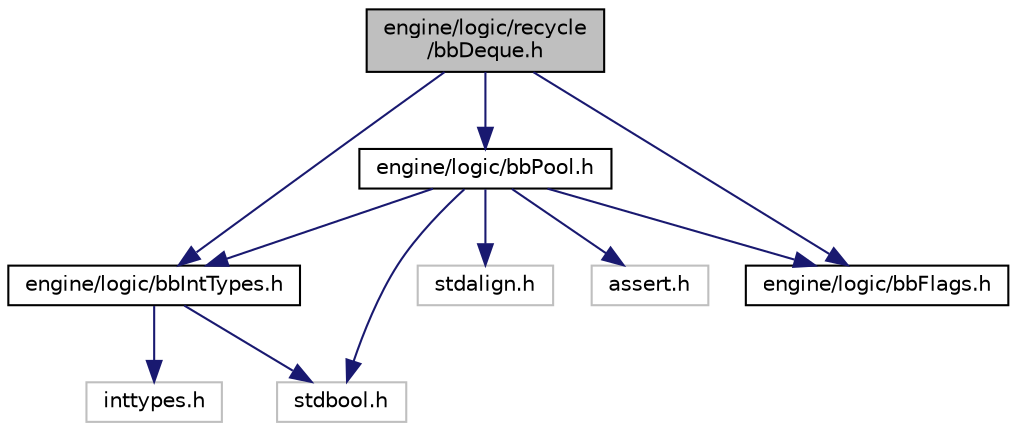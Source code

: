 digraph "engine/logic/recycle/bbDeque.h"
{
 // LATEX_PDF_SIZE
  edge [fontname="Helvetica",fontsize="10",labelfontname="Helvetica",labelfontsize="10"];
  node [fontname="Helvetica",fontsize="10",shape=record];
  Node1 [label="engine/logic/recycle\l/bbDeque.h",height=0.2,width=0.4,color="black", fillcolor="grey75", style="filled", fontcolor="black",tooltip="A deque is a linked list where elements can be pushed and popped from each end The deque is used to i..."];
  Node1 -> Node2 [color="midnightblue",fontsize="10",style="solid",fontname="Helvetica"];
  Node2 [label="engine/logic/bbIntTypes.h",height=0.2,width=0.4,color="black", fillcolor="white", style="filled",URL="$engine_2logic_2bbIntTypes_8h.html",tooltip=" "];
  Node2 -> Node3 [color="midnightblue",fontsize="10",style="solid",fontname="Helvetica"];
  Node3 [label="inttypes.h",height=0.2,width=0.4,color="grey75", fillcolor="white", style="filled",tooltip=" "];
  Node2 -> Node4 [color="midnightblue",fontsize="10",style="solid",fontname="Helvetica"];
  Node4 [label="stdbool.h",height=0.2,width=0.4,color="grey75", fillcolor="white", style="filled",tooltip=" "];
  Node1 -> Node5 [color="midnightblue",fontsize="10",style="solid",fontname="Helvetica"];
  Node5 [label="engine/logic/bbFlags.h",height=0.2,width=0.4,color="black", fillcolor="white", style="filled",URL="$engine_2logic_2bbFlags_8h.html",tooltip=" "];
  Node1 -> Node6 [color="midnightblue",fontsize="10",style="solid",fontname="Helvetica"];
  Node6 [label="engine/logic/bbPool.h",height=0.2,width=0.4,color="black", fillcolor="white", style="filled",URL="$engine_2logic_2bbPool_8h.html",tooltip="Pools pre-allocate space for objects in the game to quickly allocate and de-allocate individual objec..."];
  Node6 -> Node7 [color="midnightblue",fontsize="10",style="solid",fontname="Helvetica"];
  Node7 [label="stdalign.h",height=0.2,width=0.4,color="grey75", fillcolor="white", style="filled",tooltip=" "];
  Node6 -> Node4 [color="midnightblue",fontsize="10",style="solid",fontname="Helvetica"];
  Node6 -> Node8 [color="midnightblue",fontsize="10",style="solid",fontname="Helvetica"];
  Node8 [label="assert.h",height=0.2,width=0.4,color="grey75", fillcolor="white", style="filled",tooltip=" "];
  Node6 -> Node2 [color="midnightblue",fontsize="10",style="solid",fontname="Helvetica"];
  Node6 -> Node5 [color="midnightblue",fontsize="10",style="solid",fontname="Helvetica"];
}
